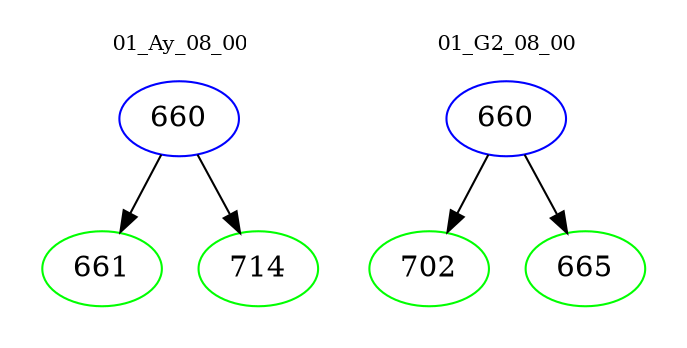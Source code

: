 digraph{
subgraph cluster_0 {
color = white
label = "01_Ay_08_00";
fontsize=10;
T0_660 [label="660", color="blue"]
T0_660 -> T0_661 [color="black"]
T0_661 [label="661", color="green"]
T0_660 -> T0_714 [color="black"]
T0_714 [label="714", color="green"]
}
subgraph cluster_1 {
color = white
label = "01_G2_08_00";
fontsize=10;
T1_660 [label="660", color="blue"]
T1_660 -> T1_702 [color="black"]
T1_702 [label="702", color="green"]
T1_660 -> T1_665 [color="black"]
T1_665 [label="665", color="green"]
}
}
